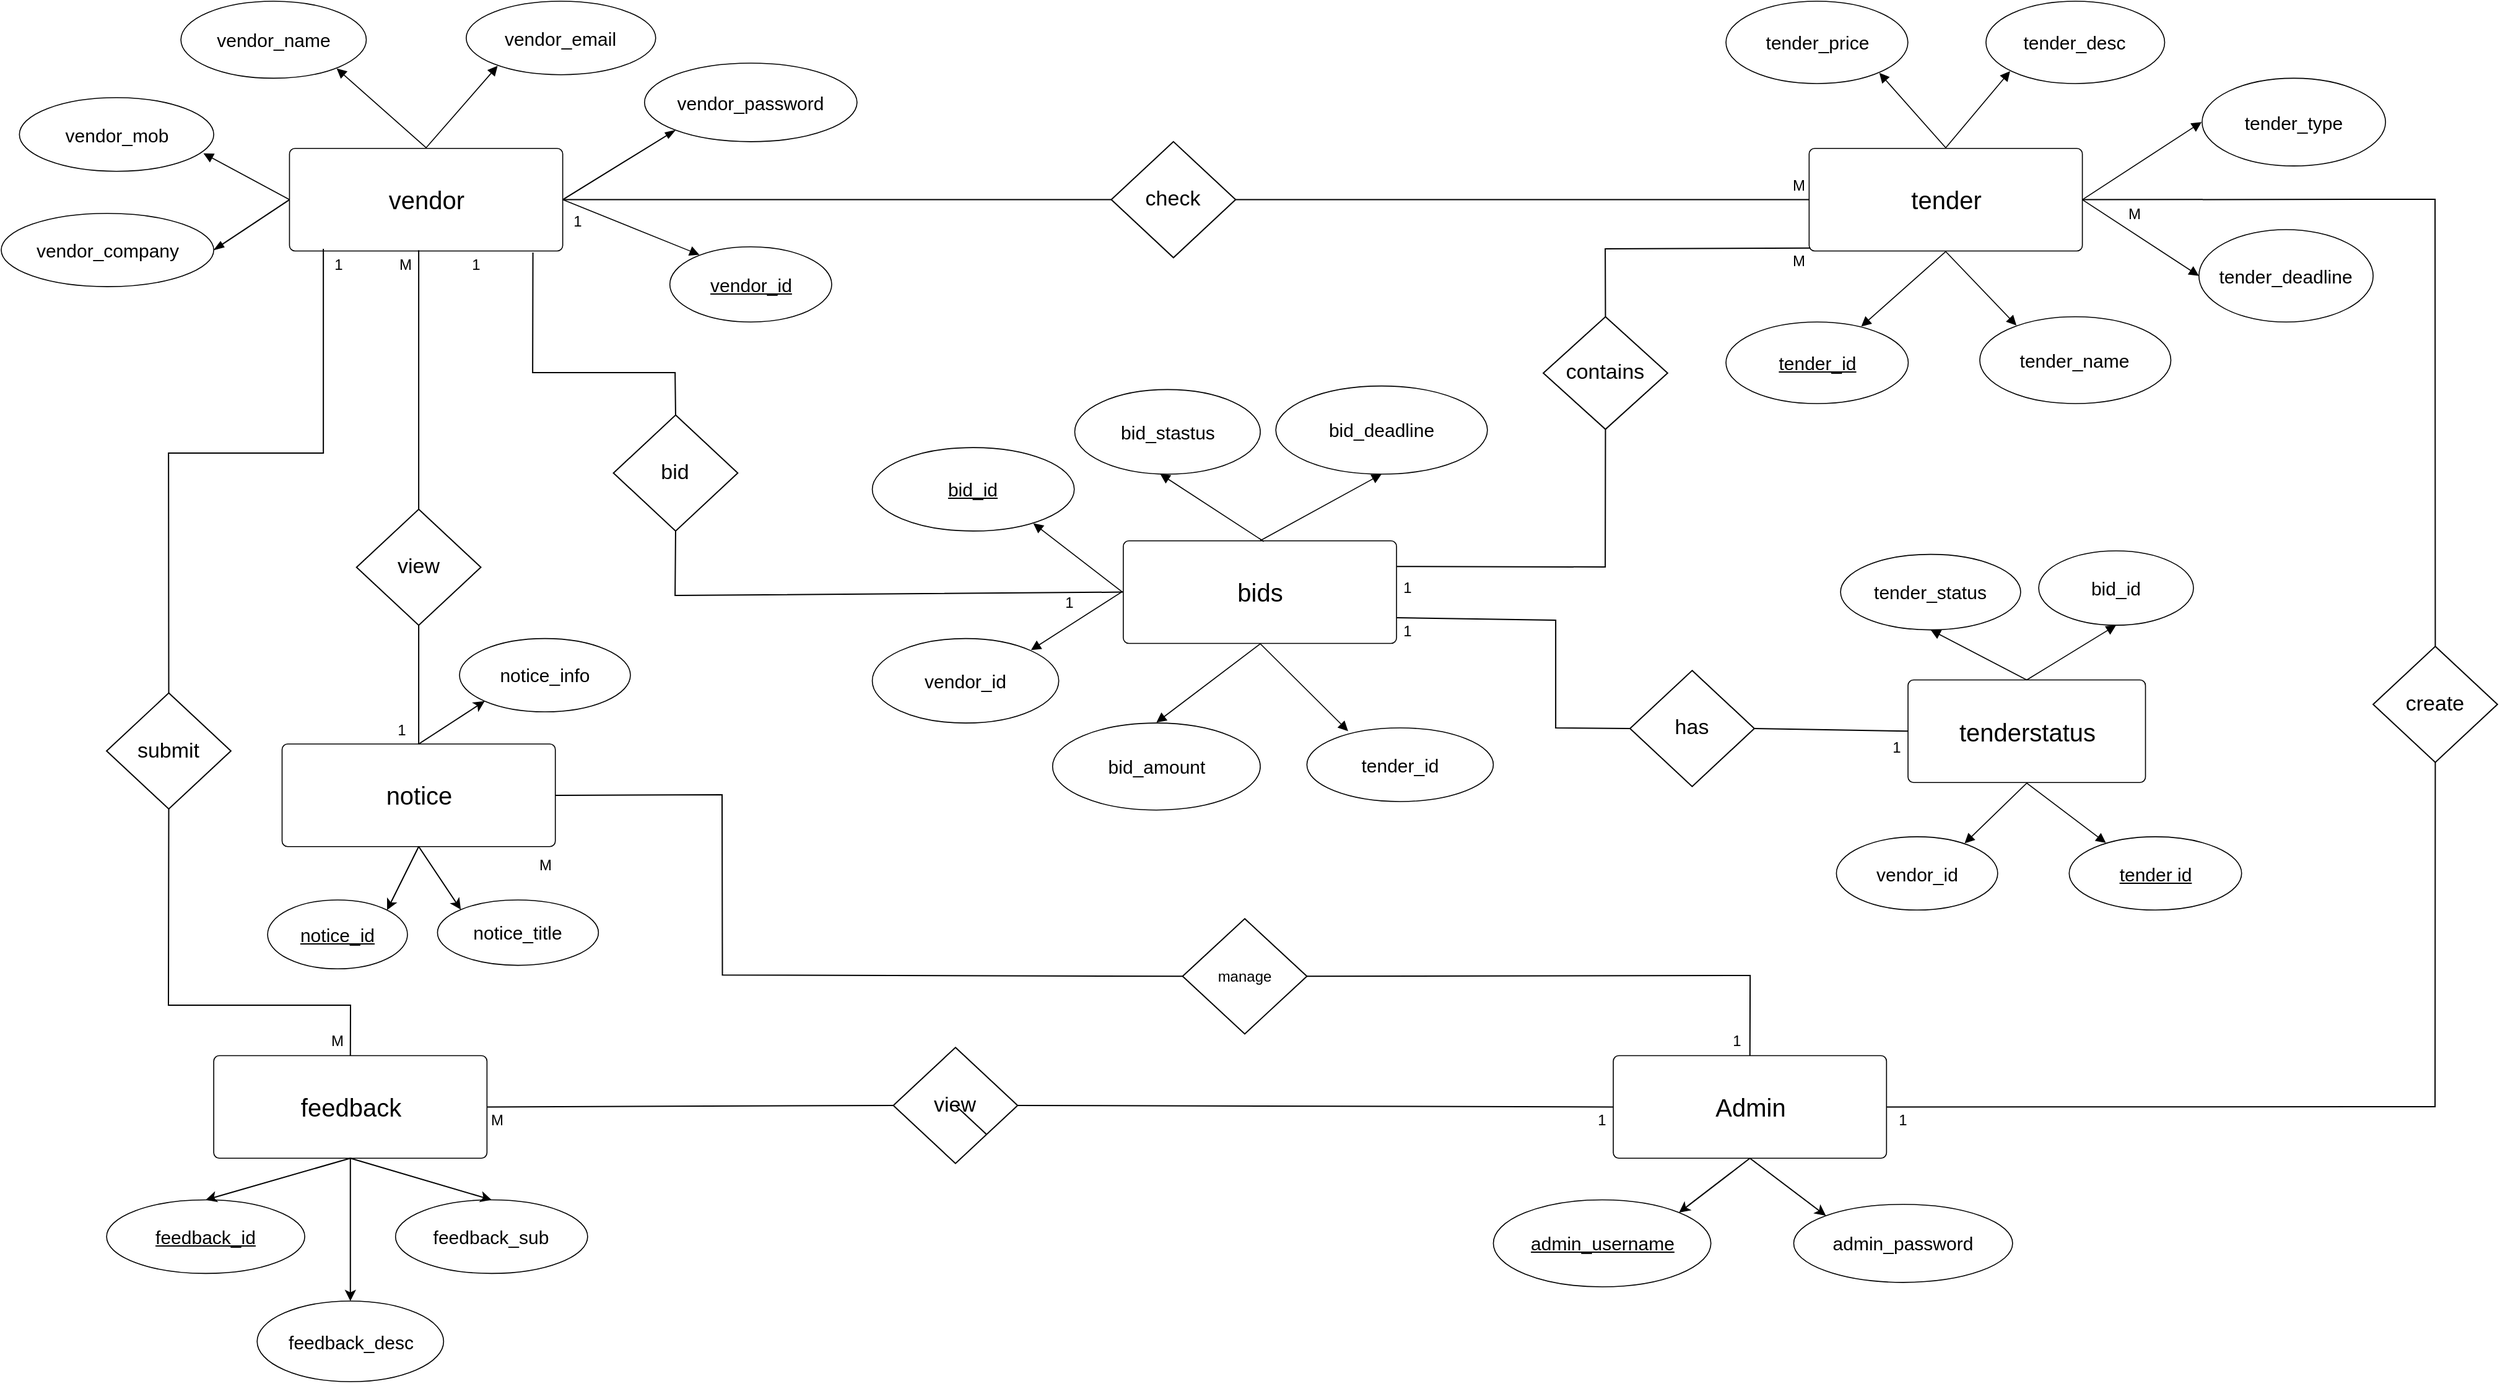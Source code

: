 <mxfile version="20.8.16" type="device"><diagram id="-BN_7LUG4T6Abna9i6XI" name="Page-1"><mxGraphModel dx="2072" dy="1212" grid="1" gridSize="10" guides="1" tooltips="1" connect="1" arrows="1" fold="1" page="1" pageScale="1" pageWidth="2336" pageHeight="1654" math="0" shadow="0"><root><mxCell id="0"/><mxCell id="1" parent="0"/><mxCell id="WKKFMqdpsZHfS8Xbx_7a-1" value="" style="group" parent="1" vertex="1" connectable="0"><mxGeometry x="159.999" y="269" width="2015.431" height="1115.15" as="geometry"/></mxCell><mxCell id="dcc39crQ6cBq4ddBzSRx-82" value="vendor" style="html=1;overflow=block;blockSpacing=1;whiteSpace=wrap;fontSize=20;align=center;spacing=9;strokeOpacity=100;rounded=1;absoluteArcSize=1;arcSize=9;strokeWidth=0.8;lucidId=8ZxwCzNrDmck;labelBackgroundColor=none;container=0;" parent="WKKFMqdpsZHfS8Xbx_7a-1" vertex="1"><mxGeometry x="232.726" y="118.844" width="220.612" height="82.881" as="geometry"/></mxCell><mxCell id="dcc39crQ6cBq4ddBzSRx-83" value="" style="html=1;jettySize=18;whiteSpace=wrap;fontSize=13;strokeOpacity=100;strokeWidth=0.8;rounded=1;startArrow=none;endArrow=block;endFill=1;exitX=0.5;exitY=-0.006;exitPerimeter=0;entryX=0.84;entryY=0.873;entryPerimeter=0;lucidId=f4xwGqEov1Yp;labelBackgroundColor=none;fontColor=default;" parent="WKKFMqdpsZHfS8Xbx_7a-1" source="dcc39crQ6cBq4ddBzSRx-82" target="dcc39crQ6cBq4ddBzSRx-84" edge="1"><mxGeometry width="100" height="100" relative="1" as="geometry"><Array as="points"/></mxGeometry></mxCell><mxCell id="dcc39crQ6cBq4ddBzSRx-84" value="vendor_name" style="html=1;overflow=block;blockSpacing=1;whiteSpace=wrap;ellipse;fontSize=15;spacing=3.8;strokeOpacity=100;rounded=1;absoluteArcSize=1;arcSize=9;strokeWidth=0.8;lucidId=g4xwSO9Ja.1K;labelBackgroundColor=none;container=0;" parent="WKKFMqdpsZHfS8Xbx_7a-1" vertex="1"><mxGeometry x="145.071" width="149.69" height="62.18" as="geometry"/></mxCell><mxCell id="dcc39crQ6cBq4ddBzSRx-85" value="" style="html=1;jettySize=18;whiteSpace=wrap;fontSize=13;strokeOpacity=100;strokeWidth=0.8;rounded=1;startArrow=none;endArrow=block;endFill=1;exitX=0.5;exitY=-0.006;exitPerimeter=0;entryX=0.166;entryY=0.878;entryPerimeter=0;lucidId=h5xw.2EZZPgx;labelBackgroundColor=none;fontColor=default;" parent="WKKFMqdpsZHfS8Xbx_7a-1" source="dcc39crQ6cBq4ddBzSRx-82" target="dcc39crQ6cBq4ddBzSRx-86" edge="1"><mxGeometry width="100" height="100" relative="1" as="geometry"><Array as="points"/></mxGeometry></mxCell><mxCell id="dcc39crQ6cBq4ddBzSRx-86" value="vendor_email" style="html=1;overflow=block;blockSpacing=1;whiteSpace=wrap;ellipse;fontSize=15;spacing=3.8;strokeOpacity=100;rounded=1;absoluteArcSize=1;arcSize=9;strokeWidth=0.8;lucidId=h5xwA6jsWH1J;labelBackgroundColor=none;container=0;" parent="WKKFMqdpsZHfS8Xbx_7a-1" vertex="1"><mxGeometry x="375.431" width="152.96" height="59.38" as="geometry"/></mxCell><mxCell id="dcc39crQ6cBq4ddBzSRx-87" value="" style="html=1;jettySize=18;whiteSpace=wrap;fontSize=13;strokeOpacity=100;strokeWidth=0.8;rounded=1;startArrow=none;endArrow=block;endFill=1;entryX=0.183;entryY=0.106;entryPerimeter=0;lucidId=R_xwzowwBV3D;labelBackgroundColor=none;fontColor=default;exitX=1;exitY=0.5;exitDx=0;exitDy=0;" parent="WKKFMqdpsZHfS8Xbx_7a-1" source="dcc39crQ6cBq4ddBzSRx-82" target="dcc39crQ6cBq4ddBzSRx-88" edge="1"><mxGeometry width="100" height="100" relative="1" as="geometry"><Array as="points"/><mxPoint x="455.071" y="160" as="sourcePoint"/></mxGeometry></mxCell><mxCell id="dcc39crQ6cBq4ddBzSRx-88" value="&lt;u&gt;vendor_id&lt;/u&gt;" style="html=1;overflow=block;blockSpacing=1;whiteSpace=wrap;ellipse;fontSize=15;spacing=3.8;strokeOpacity=100;rounded=1;absoluteArcSize=1;arcSize=9;strokeWidth=0.8;lucidId=R_xwfcmMtspJ;labelBackgroundColor=none;container=0;" parent="WKKFMqdpsZHfS8Xbx_7a-1" vertex="1"><mxGeometry x="539.821" y="198.38" width="130.71" height="60.73" as="geometry"/></mxCell><mxCell id="dcc39crQ6cBq4ddBzSRx-89" value="" style="html=1;jettySize=18;whiteSpace=wrap;fontSize=13;strokeOpacity=100;strokeWidth=0.8;rounded=1;startArrow=none;endArrow=block;endFill=1;entryX=0.947;entryY=0.756;entryPerimeter=0;lucidId=S_xwcuN1Zc4v;labelBackgroundColor=none;fontColor=default;exitX=0;exitY=0.5;exitDx=0;exitDy=0;entryDx=0;entryDy=0;" parent="WKKFMqdpsZHfS8Xbx_7a-1" source="dcc39crQ6cBq4ddBzSRx-82" target="dcc39crQ6cBq4ddBzSRx-90" edge="1"><mxGeometry width="100" height="100" relative="1" as="geometry"><Array as="points"/><mxPoint x="227.824" y="116.081" as="sourcePoint"/></mxGeometry></mxCell><mxCell id="dcc39crQ6cBq4ddBzSRx-90" value="vendor_mob" style="html=1;overflow=block;blockSpacing=1;whiteSpace=wrap;ellipse;fontSize=15;spacing=3.8;strokeOpacity=100;rounded=1;absoluteArcSize=1;arcSize=9;strokeWidth=0.8;lucidId=S_xw_McZKnn5;labelBackgroundColor=none;container=0;" parent="WKKFMqdpsZHfS8Xbx_7a-1" vertex="1"><mxGeometry x="14.665" y="77.899" width="156.917" height="59.46" as="geometry"/></mxCell><mxCell id="dcc39crQ6cBq4ddBzSRx-93" value="tender" style="html=1;overflow=block;blockSpacing=1;whiteSpace=wrap;fontSize=20;spacing=9;strokeOpacity=100;rounded=1;absoluteArcSize=1;arcSize=9;strokeWidth=0.8;lucidId=6fyw496o1bxp;labelBackgroundColor=none;container=0;" parent="WKKFMqdpsZHfS8Xbx_7a-1" vertex="1"><mxGeometry x="1459.695" y="118.844" width="220.612" height="82.881" as="geometry"/></mxCell><mxCell id="dcc39crQ6cBq4ddBzSRx-94" value="" style="html=1;jettySize=18;whiteSpace=wrap;fontSize=13;strokeOpacity=100;strokeWidth=0.8;rounded=1;startArrow=none;endArrow=block;endFill=1;exitX=0.5;exitY=1.006;exitPerimeter=0;entryX=0.742;entryY=0.056;entryPerimeter=0;lucidId=jgywqhcy8ljF;labelBackgroundColor=none;fontColor=default;" parent="WKKFMqdpsZHfS8Xbx_7a-1" source="dcc39crQ6cBq4ddBzSRx-93" target="dcc39crQ6cBq4ddBzSRx-95" edge="1"><mxGeometry width="100" height="100" relative="1" as="geometry"><Array as="points"/></mxGeometry></mxCell><mxCell id="dcc39crQ6cBq4ddBzSRx-95" value="&lt;u&gt;tender_id&lt;/u&gt;" style="html=1;overflow=block;blockSpacing=1;whiteSpace=wrap;ellipse;fontSize=15;spacing=3.8;strokeOpacity=100;rounded=1;absoluteArcSize=1;arcSize=9;strokeWidth=0.8;lucidId=jgywtepxnZya;labelBackgroundColor=none;container=0;" parent="WKKFMqdpsZHfS8Xbx_7a-1" vertex="1"><mxGeometry x="1392.561" y="259.11" width="147.18" height="65.87" as="geometry"/></mxCell><mxCell id="dcc39crQ6cBq4ddBzSRx-96" value="" style="html=1;jettySize=18;whiteSpace=wrap;fontSize=13;strokeOpacity=100;strokeWidth=0.8;rounded=1;startArrow=none;endArrow=block;endFill=1;exitX=0.5;exitY=-0.006;exitPerimeter=0;entryX=0.843;entryY=0.87;entryPerimeter=0;lucidId=mgywcT~o7zMH;labelBackgroundColor=none;fontColor=default;" parent="WKKFMqdpsZHfS8Xbx_7a-1" source="dcc39crQ6cBq4ddBzSRx-93" target="dcc39crQ6cBq4ddBzSRx-97" edge="1"><mxGeometry width="100" height="100" relative="1" as="geometry"><Array as="points"/></mxGeometry></mxCell><mxCell id="dcc39crQ6cBq4ddBzSRx-97" value="tender_price" style="html=1;overflow=block;blockSpacing=1;whiteSpace=wrap;ellipse;fontSize=15;spacing=3.8;strokeOpacity=100;rounded=1;absoluteArcSize=1;arcSize=9;strokeWidth=0.8;lucidId=mgywymZuq87n;labelBackgroundColor=none;container=0;" parent="WKKFMqdpsZHfS8Xbx_7a-1" vertex="1"><mxGeometry x="1392.561" width="146.86" height="66.49" as="geometry"/></mxCell><mxCell id="dcc39crQ6cBq4ddBzSRx-98" value="" style="html=1;jettySize=18;whiteSpace=wrap;fontSize=13;strokeOpacity=100;strokeWidth=0.8;rounded=1;startArrow=none;endArrow=block;endFill=1;exitX=0.5;exitY=1.006;exitPerimeter=0;entryX=0.192;entryY=0.1;entryPerimeter=0;lucidId=mgywJ7zqwxxr;labelBackgroundColor=none;fontColor=default;" parent="WKKFMqdpsZHfS8Xbx_7a-1" source="dcc39crQ6cBq4ddBzSRx-93" target="dcc39crQ6cBq4ddBzSRx-99" edge="1"><mxGeometry width="100" height="100" relative="1" as="geometry"><Array as="points"/></mxGeometry></mxCell><mxCell id="dcc39crQ6cBq4ddBzSRx-99" value="tender_name" style="html=1;overflow=block;blockSpacing=1;whiteSpace=wrap;ellipse;fontSize=15;spacing=3.8;strokeOpacity=100;rounded=1;absoluteArcSize=1;arcSize=9;strokeWidth=0.8;lucidId=mgywVJ~DBK7V;labelBackgroundColor=none;container=0;" parent="WKKFMqdpsZHfS8Xbx_7a-1" vertex="1"><mxGeometry x="1597.481" y="254.9" width="154.28" height="70.08" as="geometry"/></mxCell><mxCell id="dcc39crQ6cBq4ddBzSRx-100" value="" style="html=1;jettySize=18;whiteSpace=wrap;fontSize=13;strokeOpacity=100;strokeWidth=0.8;rounded=1;startArrow=none;endArrow=block;endFill=1;exitX=1;exitY=0.5;entryX=-0.003;entryY=0.5;entryPerimeter=0;lucidId=mgyweuk9yLr9;labelBackgroundColor=none;fontColor=default;exitDx=0;exitDy=0;" parent="WKKFMqdpsZHfS8Xbx_7a-1" source="dcc39crQ6cBq4ddBzSRx-93" target="dcc39crQ6cBq4ddBzSRx-101" edge="1"><mxGeometry width="100" height="100" relative="1" as="geometry"><Array as="points"/></mxGeometry></mxCell><mxCell id="dcc39crQ6cBq4ddBzSRx-101" value="tender_type" style="html=1;overflow=block;blockSpacing=1;whiteSpace=wrap;ellipse;fontSize=15;spacing=3.8;strokeOpacity=100;rounded=1;absoluteArcSize=1;arcSize=9;strokeWidth=0.8;lucidId=mgywmymJhCX0;labelBackgroundColor=none;container=0;" parent="WKKFMqdpsZHfS8Xbx_7a-1" vertex="1"><mxGeometry x="1776.971" y="62.18" width="148.1" height="70.9" as="geometry"/></mxCell><mxCell id="dcc39crQ6cBq4ddBzSRx-102" value="" style="html=1;jettySize=18;whiteSpace=wrap;fontSize=13;strokeOpacity=100;strokeWidth=0.8;rounded=1;startArrow=none;endArrow=block;endFill=1;exitX=0.5;exitY=-0.006;exitPerimeter=0;entryX=0.135;entryY=0.849;entryPerimeter=0;lucidId=ogyw6j_2D28j;labelBackgroundColor=none;fontColor=default;" parent="WKKFMqdpsZHfS8Xbx_7a-1" source="dcc39crQ6cBq4ddBzSRx-93" target="dcc39crQ6cBq4ddBzSRx-103" edge="1"><mxGeometry width="100" height="100" relative="1" as="geometry"><Array as="points"/></mxGeometry></mxCell><mxCell id="dcc39crQ6cBq4ddBzSRx-103" value="tender_desc" style="html=1;overflow=block;blockSpacing=1;whiteSpace=wrap;ellipse;fontSize=15;spacing=3.8;strokeOpacity=100;rounded=1;absoluteArcSize=1;arcSize=9;strokeWidth=0.8;lucidId=ogywyZNYwc_Z;labelBackgroundColor=none;container=0;" parent="WKKFMqdpsZHfS8Xbx_7a-1" vertex="1"><mxGeometry x="1602.481" width="144.27" height="66.49" as="geometry"/></mxCell><mxCell id="dcc39crQ6cBq4ddBzSRx-108" value="tenderstatus" style="html=1;overflow=block;blockSpacing=1;whiteSpace=wrap;fontSize=20;spacing=9;strokeOpacity=100;rounded=1;absoluteArcSize=1;arcSize=9;strokeWidth=0.8;lucidId=Byywo-kTFrMx;labelBackgroundColor=none;container=0;" parent="WKKFMqdpsZHfS8Xbx_7a-1" vertex="1"><mxGeometry x="1539.541" y="548.23" width="191.72" height="82.88" as="geometry"/></mxCell><mxCell id="dcc39crQ6cBq4ddBzSRx-109" value="" style="html=1;jettySize=18;whiteSpace=wrap;fontSize=13;strokeOpacity=100;strokeWidth=0.8;rounded=1;startArrow=none;endArrow=block;endFill=1;exitX=0.5;exitY=1.006;exitPerimeter=0;entryX=0.213;entryY=0.084;entryPerimeter=0;lucidId=Nyyw.yhT..uz;labelBackgroundColor=none;fontColor=default;" parent="WKKFMqdpsZHfS8Xbx_7a-1" source="dcc39crQ6cBq4ddBzSRx-108" target="dcc39crQ6cBq4ddBzSRx-110" edge="1"><mxGeometry width="100" height="100" relative="1" as="geometry"><Array as="points"/></mxGeometry></mxCell><mxCell id="dcc39crQ6cBq4ddBzSRx-110" value="&lt;u&gt;tender id&lt;/u&gt;" style="html=1;overflow=block;blockSpacing=1;whiteSpace=wrap;ellipse;fontSize=15;spacing=3.8;strokeOpacity=100;rounded=1;absoluteArcSize=1;arcSize=9;strokeWidth=0.8;lucidId=NyywqL-y3RDM;labelBackgroundColor=none;container=0;" parent="WKKFMqdpsZHfS8Xbx_7a-1" vertex="1"><mxGeometry x="1669.669" y="674.95" width="139.203" height="59.179" as="geometry"/></mxCell><mxCell id="dcc39crQ6cBq4ddBzSRx-111" value="" style="html=1;jettySize=18;whiteSpace=wrap;fontSize=13;strokeOpacity=100;strokeWidth=0.8;rounded=1;startArrow=none;endArrow=block;endFill=1;exitX=0.5;exitY=0;entryX=0.5;entryY=1;lucidId=MzywsE6J3l.T;labelBackgroundColor=none;fontColor=default;exitDx=0;exitDy=0;entryDx=0;entryDy=0;" parent="WKKFMqdpsZHfS8Xbx_7a-1" source="dcc39crQ6cBq4ddBzSRx-108" target="dcc39crQ6cBq4ddBzSRx-112" edge="1"><mxGeometry width="100" height="100" relative="1" as="geometry"><Array as="points"/></mxGeometry></mxCell><mxCell id="dcc39crQ6cBq4ddBzSRx-112" value="bid_id" style="html=1;overflow=block;blockSpacing=1;whiteSpace=wrap;ellipse;fontSize=15;spacing=3.8;strokeOpacity=100;rounded=1;absoluteArcSize=1;arcSize=9;strokeWidth=0.8;lucidId=MzywRgpNni-P;labelBackgroundColor=none;container=0;" parent="WKKFMqdpsZHfS8Xbx_7a-1" vertex="1"><mxGeometry x="1645.071" y="444" width="124.93" height="60.08" as="geometry"/></mxCell><mxCell id="dcc39crQ6cBq4ddBzSRx-113" value="" style="html=1;jettySize=18;whiteSpace=wrap;fontSize=13;strokeOpacity=100;strokeWidth=0.8;rounded=1;startArrow=none;endArrow=block;endFill=1;exitX=0.5;exitY=1.006;exitPerimeter=0;entryX=0.795;entryY=0.09;entryPerimeter=0;lucidId=UzywlZIoxzvW;labelBackgroundColor=none;fontColor=default;" parent="WKKFMqdpsZHfS8Xbx_7a-1" source="dcc39crQ6cBq4ddBzSRx-108" target="dcc39crQ6cBq4ddBzSRx-114" edge="1"><mxGeometry width="100" height="100" relative="1" as="geometry"><Array as="points"/></mxGeometry></mxCell><mxCell id="dcc39crQ6cBq4ddBzSRx-114" value="vendor_id" style="html=1;overflow=block;blockSpacing=1;whiteSpace=wrap;ellipse;fontSize=15;spacing=3.8;strokeOpacity=100;rounded=1;absoluteArcSize=1;arcSize=9;strokeWidth=0.8;lucidId=UzywHMsvqo4_;labelBackgroundColor=none;container=0;" parent="WKKFMqdpsZHfS8Xbx_7a-1" vertex="1"><mxGeometry x="1481.708" y="674.95" width="130.221" height="59.179" as="geometry"/></mxCell><mxCell id="dcc39crQ6cBq4ddBzSRx-115" value="" style="html=1;jettySize=18;whiteSpace=wrap;fontSize=13;strokeOpacity=100;strokeWidth=0.8;rounded=1;startArrow=none;endArrow=block;endFill=1;entryX=0.5;entryY=1;lucidId=dAyw0H35.CeC;labelBackgroundColor=none;fontColor=default;exitX=0.5;exitY=0;exitDx=0;exitDy=0;entryDx=0;entryDy=0;" parent="WKKFMqdpsZHfS8Xbx_7a-1" source="dcc39crQ6cBq4ddBzSRx-108" target="dcc39crQ6cBq4ddBzSRx-116" edge="1"><mxGeometry width="100" height="100" relative="1" as="geometry"><Array as="points"/><mxPoint x="1645.071" y="520" as="sourcePoint"/></mxGeometry></mxCell><mxCell id="dcc39crQ6cBq4ddBzSRx-116" value="tender_status" style="html=1;overflow=block;blockSpacing=1;whiteSpace=wrap;ellipse;fontSize=15;spacing=3.8;strokeOpacity=100;rounded=1;absoluteArcSize=1;arcSize=9;strokeWidth=0.8;lucidId=dAyw~THYn2q6;labelBackgroundColor=none;container=0;" parent="WKKFMqdpsZHfS8Xbx_7a-1" vertex="1"><mxGeometry x="1485.071" y="446.82" width="145.4" height="60.97" as="geometry"/></mxCell><mxCell id="dcc39crQ6cBq4ddBzSRx-127" value="bids" style="html=1;overflow=block;blockSpacing=1;whiteSpace=wrap;fontSize=20;spacing=9;strokeOpacity=100;rounded=1;absoluteArcSize=1;arcSize=9;strokeWidth=0.8;lucidId=mMywd8jl3-U0;labelBackgroundColor=none;container=0;" parent="WKKFMqdpsZHfS8Xbx_7a-1" vertex="1"><mxGeometry x="905.953" y="435.866" width="220.612" height="82.881" as="geometry"/></mxCell><mxCell id="dcc39crQ6cBq4ddBzSRx-128" value="" style="html=1;jettySize=18;whiteSpace=wrap;fontSize=13;strokeOpacity=100;strokeWidth=0.8;rounded=1;startArrow=none;endArrow=block;endFill=1;exitX=-0.003;exitY=0.5;exitPerimeter=0;entryX=0.797;entryY=0.908;entryPerimeter=0;lucidId=mMywyeoQXCb5;labelBackgroundColor=none;fontColor=default;" parent="WKKFMqdpsZHfS8Xbx_7a-1" source="dcc39crQ6cBq4ddBzSRx-127" target="dcc39crQ6cBq4ddBzSRx-129" edge="1"><mxGeometry width="100" height="100" relative="1" as="geometry"><Array as="points"/></mxGeometry></mxCell><mxCell id="dcc39crQ6cBq4ddBzSRx-129" value="&lt;u&gt;bid_id&lt;/u&gt;" style="html=1;overflow=block;blockSpacing=1;whiteSpace=wrap;ellipse;fontSize=15;spacing=3.8;strokeOpacity=100;rounded=1;absoluteArcSize=1;arcSize=9;strokeWidth=0.8;lucidId=mMywI978Qerc;labelBackgroundColor=none;container=0;" parent="WKKFMqdpsZHfS8Xbx_7a-1" vertex="1"><mxGeometry x="703.286" y="360.551" width="163.089" height="67.413" as="geometry"/></mxCell><mxCell id="dcc39crQ6cBq4ddBzSRx-130" value="" style="html=1;jettySize=18;whiteSpace=wrap;fontSize=13;strokeOpacity=100;strokeWidth=0.8;rounded=1;startArrow=none;endArrow=block;endFill=1;exitX=0.5;exitY=1.006;exitPerimeter=0;entryX=0.5;entryY=-0.006;entryPerimeter=0;lucidId=mMywb6dFUxV_;labelBackgroundColor=none;fontColor=default;" parent="WKKFMqdpsZHfS8Xbx_7a-1" source="dcc39crQ6cBq4ddBzSRx-127" target="dcc39crQ6cBq4ddBzSRx-131" edge="1"><mxGeometry width="100" height="100" relative="1" as="geometry"><Array as="points"/></mxGeometry></mxCell><mxCell id="dcc39crQ6cBq4ddBzSRx-131" value="bid_amount" style="html=1;overflow=block;blockSpacing=1;whiteSpace=wrap;ellipse;fontSize=15;spacing=3.8;strokeOpacity=100;rounded=1;absoluteArcSize=1;arcSize=9;strokeWidth=0.8;lucidId=mMyw58O4Y-BD;labelBackgroundColor=none;container=0;" parent="WKKFMqdpsZHfS8Xbx_7a-1" vertex="1"><mxGeometry x="848.862" y="583.074" width="167.693" height="70.27" as="geometry"/></mxCell><mxCell id="dcc39crQ6cBq4ddBzSRx-132" value="" style="html=1;jettySize=18;whiteSpace=wrap;fontSize=13;strokeOpacity=100;strokeWidth=0.8;rounded=1;startArrow=none;endArrow=block;endFill=1;exitX=-0.003;exitY=0.494;exitPerimeter=0;entryX=0.851;entryY=0.137;entryPerimeter=0;lucidId=LNyw~T6~ygeU;labelBackgroundColor=none;fontColor=default;" parent="WKKFMqdpsZHfS8Xbx_7a-1" source="dcc39crQ6cBq4ddBzSRx-127" target="dcc39crQ6cBq4ddBzSRx-133" edge="1"><mxGeometry width="100" height="100" relative="1" as="geometry"><Array as="points"/></mxGeometry></mxCell><mxCell id="dcc39crQ6cBq4ddBzSRx-133" value="vendor_id" style="html=1;overflow=block;blockSpacing=1;whiteSpace=wrap;ellipse;fontSize=15;spacing=3.8;strokeOpacity=100;rounded=1;absoluteArcSize=1;arcSize=9;strokeWidth=0.8;lucidId=LNywWWZ6yyG3;labelBackgroundColor=none;container=0;" parent="WKKFMqdpsZHfS8Xbx_7a-1" vertex="1"><mxGeometry x="703.286" y="514.806" width="150.544" height="68.268" as="geometry"/></mxCell><mxCell id="69xNh0xf33QNjCO4ax-I-1" value="Admin" style="html=1;overflow=block;blockSpacing=1;whiteSpace=wrap;fontSize=20;spacing=9;strokeOpacity=100;rounded=1;absoluteArcSize=1;arcSize=9;strokeWidth=0.8;lucidId=YDyw-c2Cbt2Q;labelBackgroundColor=none;container=0;" parent="WKKFMqdpsZHfS8Xbx_7a-1" vertex="1"><mxGeometry x="1301.568" y="851.762" width="220.612" height="82.881" as="geometry"/></mxCell><mxCell id="69xNh0xf33QNjCO4ax-I-2" value="&lt;u&gt;admin_username&lt;/u&gt;" style="html=1;overflow=block;blockSpacing=1;whiteSpace=wrap;ellipse;fontSize=15;spacing=3.8;strokeOpacity=100;rounded=1;absoluteArcSize=1;arcSize=9;strokeWidth=0.8;lucidId=YDywSLRim~7A;labelBackgroundColor=none;container=0;" parent="WKKFMqdpsZHfS8Xbx_7a-1" vertex="1"><mxGeometry x="1204.74" y="968.251" width="175.635" height="70.27" as="geometry"/></mxCell><mxCell id="69xNh0xf33QNjCO4ax-I-4" style="rounded=0;orthogonalLoop=1;jettySize=auto;html=1;entryX=1;entryY=0;entryDx=0;entryDy=0;exitX=0.5;exitY=1;exitDx=0;exitDy=0;" parent="WKKFMqdpsZHfS8Xbx_7a-1" source="69xNh0xf33QNjCO4ax-I-1" target="69xNh0xf33QNjCO4ax-I-2" edge="1"><mxGeometry relative="1" as="geometry"/></mxCell><mxCell id="69xNh0xf33QNjCO4ax-I-3" value="admin_password" style="html=1;overflow=block;blockSpacing=1;whiteSpace=wrap;ellipse;fontSize=15;spacing=3.8;strokeOpacity=100;rounded=1;absoluteArcSize=1;arcSize=9;strokeWidth=0.8;lucidId=YDywOeIUVlCp;labelBackgroundColor=none;container=0;" parent="WKKFMqdpsZHfS8Xbx_7a-1" vertex="1"><mxGeometry x="1447.236" y="971.858" width="176.739" height="63.056" as="geometry"/></mxCell><mxCell id="69xNh0xf33QNjCO4ax-I-5" style="edgeStyle=none;rounded=0;orthogonalLoop=1;jettySize=auto;html=1;entryX=0;entryY=0;entryDx=0;entryDy=0;exitX=0.5;exitY=1;exitDx=0;exitDy=0;" parent="WKKFMqdpsZHfS8Xbx_7a-1" source="69xNh0xf33QNjCO4ax-I-1" target="69xNh0xf33QNjCO4ax-I-3" edge="1"><mxGeometry relative="1" as="geometry"/></mxCell><mxCell id="94KhjNVIlRFZ3mgek9U0-6" value="" style="rounded=0;orthogonalLoop=1;jettySize=auto;html=1;entryX=0;entryY=0.5;entryDx=0;entryDy=0;endArrow=none;endFill=0;startArrow=blockThin;startFill=1;exitX=1;exitY=0.5;exitDx=0;exitDy=0;" parent="WKKFMqdpsZHfS8Xbx_7a-1" source="94KhjNVIlRFZ3mgek9U0-2" target="dcc39crQ6cBq4ddBzSRx-82" edge="1"><mxGeometry relative="1" as="geometry"/></mxCell><mxCell id="94KhjNVIlRFZ3mgek9U0-2" value="vendor_company" style="html=1;overflow=block;blockSpacing=1;whiteSpace=wrap;ellipse;fontSize=15;spacing=3.8;strokeOpacity=100;rounded=1;absoluteArcSize=1;arcSize=9;strokeWidth=0.8;lucidId=R_xwfcmMtspJ;labelBackgroundColor=none;container=0;" parent="WKKFMqdpsZHfS8Xbx_7a-1" vertex="1"><mxGeometry y="171.375" width="171.583" height="59.179" as="geometry"/></mxCell><mxCell id="94KhjNVIlRFZ3mgek9U0-3" value="vendor_password" style="html=1;overflow=block;blockSpacing=1;whiteSpace=wrap;ellipse;fontSize=15;spacing=3.8;strokeOpacity=100;rounded=1;absoluteArcSize=1;arcSize=9;strokeWidth=0.8;lucidId=R_xwfcmMtspJ;labelBackgroundColor=none;container=0;" parent="WKKFMqdpsZHfS8Xbx_7a-1" vertex="1"><mxGeometry x="519.381" y="50" width="171.58" height="63.44" as="geometry"/></mxCell><mxCell id="94KhjNVIlRFZ3mgek9U0-7" value="" style="rounded=0;orthogonalLoop=1;jettySize=auto;html=1;entryX=1;entryY=0.5;entryDx=0;entryDy=0;endArrow=none;endFill=0;startArrow=blockThin;startFill=1;exitX=0;exitY=1;exitDx=0;exitDy=0;" parent="WKKFMqdpsZHfS8Xbx_7a-1" source="94KhjNVIlRFZ3mgek9U0-3" target="dcc39crQ6cBq4ddBzSRx-82" edge="1"><mxGeometry relative="1" as="geometry"><mxPoint x="419.017" y="212.777" as="sourcePoint"/><mxPoint x="522.097" y="197.588" as="targetPoint"/></mxGeometry></mxCell><mxCell id="94KhjNVIlRFZ3mgek9U0-9" value="tender_deadline" style="html=1;overflow=block;blockSpacing=1;whiteSpace=wrap;ellipse;fontSize=15;spacing=3.8;strokeOpacity=100;rounded=1;absoluteArcSize=1;arcSize=9;strokeWidth=0.8;lucidId=mgywVJ~DBK7V;labelBackgroundColor=none;container=0;" parent="WKKFMqdpsZHfS8Xbx_7a-1" vertex="1"><mxGeometry x="1774.421" y="184.52" width="140.65" height="74.59" as="geometry"/></mxCell><mxCell id="94KhjNVIlRFZ3mgek9U0-11" value="" style="html=1;jettySize=18;whiteSpace=wrap;fontSize=13;strokeOpacity=100;strokeWidth=0.8;rounded=1;startArrow=none;endArrow=block;endFill=1;exitX=1;exitY=0.5;entryX=0;entryY=0.5;lucidId=mgywJ7zqwxxr;labelBackgroundColor=none;fontColor=default;exitDx=0;exitDy=0;entryDx=0;entryDy=0;" parent="WKKFMqdpsZHfS8Xbx_7a-1" source="dcc39crQ6cBq4ddBzSRx-93" target="94KhjNVIlRFZ3mgek9U0-9" edge="1"><mxGeometry width="100" height="100" relative="1" as="geometry"><Array as="points"/><mxPoint x="1739.166" y="166.747" as="sourcePoint"/><mxPoint x="1812.332" y="278.139" as="targetPoint"/></mxGeometry></mxCell><mxCell id="94KhjNVIlRFZ3mgek9U0-13" value="tender_id" style="html=1;overflow=block;blockSpacing=1;whiteSpace=wrap;ellipse;fontSize=15;spacing=3.8;strokeOpacity=100;rounded=1;absoluteArcSize=1;arcSize=9;strokeWidth=0.8;lucidId=LNywWWZ6yyG3;labelBackgroundColor=none;container=0;" parent="WKKFMqdpsZHfS8Xbx_7a-1" vertex="1"><mxGeometry x="1054.191" y="587.02" width="150.544" height="59.449" as="geometry"/></mxCell><mxCell id="94KhjNVIlRFZ3mgek9U0-14" value="bid_deadline" style="html=1;overflow=block;blockSpacing=1;whiteSpace=wrap;ellipse;fontSize=15;spacing=3.8;strokeOpacity=100;rounded=1;absoluteArcSize=1;arcSize=9;strokeWidth=0.8;lucidId=LNywWWZ6yyG3;labelBackgroundColor=none;container=0;" parent="WKKFMqdpsZHfS8Xbx_7a-1" vertex="1"><mxGeometry x="1029.101" y="310.835" width="170.842" height="71.16" as="geometry"/></mxCell><mxCell id="94KhjNVIlRFZ3mgek9U0-15" value="bid_stastus" style="html=1;overflow=block;blockSpacing=1;whiteSpace=wrap;ellipse;fontSize=15;spacing=3.8;strokeOpacity=100;rounded=1;absoluteArcSize=1;arcSize=9;strokeWidth=0.8;lucidId=LNywWWZ6yyG3;labelBackgroundColor=none;container=0;" parent="WKKFMqdpsZHfS8Xbx_7a-1" vertex="1"><mxGeometry x="866.739" y="313.704" width="149.816" height="68.291" as="geometry"/></mxCell><mxCell id="94KhjNVIlRFZ3mgek9U0-17" value="" style="html=1;jettySize=18;whiteSpace=wrap;fontSize=13;strokeOpacity=100;strokeWidth=0.8;rounded=1;startArrow=none;endArrow=block;endFill=1;exitX=0.514;exitY=0.006;exitPerimeter=0;entryX=0.46;entryY=0.997;entryPerimeter=0;lucidId=mMywyeoQXCb5;labelBackgroundColor=none;fontColor=default;exitDx=0;exitDy=0;entryDx=0;entryDy=0;" parent="WKKFMqdpsZHfS8Xbx_7a-1" source="dcc39crQ6cBq4ddBzSRx-127" target="94KhjNVIlRFZ3mgek9U0-15" edge="1"><mxGeometry width="100" height="100" relative="1" as="geometry"><Array as="points"/><mxPoint x="1057.862" y="500.233" as="sourcePoint"/><mxPoint x="983.509" y="443.981" as="targetPoint"/></mxGeometry></mxCell><mxCell id="94KhjNVIlRFZ3mgek9U0-18" value="" style="html=1;jettySize=18;whiteSpace=wrap;fontSize=13;strokeOpacity=100;strokeWidth=0.8;rounded=1;startArrow=none;endArrow=block;endFill=1;exitX=0.5;exitY=0;entryX=0.5;entryY=1;lucidId=mMywyeoQXCb5;labelBackgroundColor=none;fontColor=default;exitDx=0;exitDy=0;entryDx=0;entryDy=0;" parent="WKKFMqdpsZHfS8Xbx_7a-1" source="dcc39crQ6cBq4ddBzSRx-127" target="94KhjNVIlRFZ3mgek9U0-14" edge="1"><mxGeometry width="100" height="100" relative="1" as="geometry"><Array as="points"/><mxPoint x="1143.616" y="513.374" as="sourcePoint"/><mxPoint x="1133.326" y="458.792" as="targetPoint"/></mxGeometry></mxCell><mxCell id="94KhjNVIlRFZ3mgek9U0-19" value="" style="html=1;jettySize=18;whiteSpace=wrap;fontSize=13;strokeOpacity=100;strokeWidth=0.8;rounded=1;startArrow=none;endArrow=block;endFill=1;exitX=0.5;exitY=1;entryX=0.221;entryY=0.043;entryPerimeter=0;lucidId=mMywyeoQXCb5;labelBackgroundColor=none;fontColor=default;exitDx=0;exitDy=0;entryDx=0;entryDy=0;" parent="WKKFMqdpsZHfS8Xbx_7a-1" source="dcc39crQ6cBq4ddBzSRx-127" target="94KhjNVIlRFZ3mgek9U0-13" edge="1"><mxGeometry width="100" height="100" relative="1" as="geometry"><Array as="points"/><mxPoint x="1131.365" y="583.112" as="sourcePoint"/><mxPoint x="1175.697" y="558.867" as="targetPoint"/></mxGeometry></mxCell><mxCell id="94KhjNVIlRFZ3mgek9U0-20" value="notice" style="html=1;overflow=block;blockSpacing=1;whiteSpace=wrap;fontSize=20;spacing=9;strokeOpacity=100;rounded=1;absoluteArcSize=1;arcSize=9;strokeWidth=0.8;lucidId=YDyw-c2Cbt2Q;labelBackgroundColor=none;container=0;" parent="WKKFMqdpsZHfS8Xbx_7a-1" vertex="1"><mxGeometry x="226.759" y="600.005" width="220.612" height="82.881" as="geometry"/></mxCell><mxCell id="94KhjNVIlRFZ3mgek9U0-21" value="&lt;u&gt;notice_id&lt;/u&gt;" style="html=1;overflow=block;blockSpacing=1;whiteSpace=wrap;ellipse;fontSize=15;spacing=3.8;strokeOpacity=100;rounded=1;absoluteArcSize=1;arcSize=9;strokeWidth=0.8;lucidId=YDywSLRim~7A;labelBackgroundColor=none;container=0;" parent="WKKFMqdpsZHfS8Xbx_7a-1" vertex="1"><mxGeometry x="215.07" y="725.968" width="112.908" height="55.689" as="geometry"/></mxCell><mxCell id="94KhjNVIlRFZ3mgek9U0-22" style="rounded=0;orthogonalLoop=1;jettySize=auto;html=1;entryX=1;entryY=0;entryDx=0;entryDy=0;exitX=0.5;exitY=1;exitDx=0;exitDy=0;" parent="WKKFMqdpsZHfS8Xbx_7a-1" source="94KhjNVIlRFZ3mgek9U0-20" target="94KhjNVIlRFZ3mgek9U0-21" edge="1"><mxGeometry relative="1" as="geometry"/></mxCell><mxCell id="94KhjNVIlRFZ3mgek9U0-23" value="notice_title" style="html=1;overflow=block;blockSpacing=1;whiteSpace=wrap;ellipse;fontSize=15;spacing=3.8;strokeOpacity=100;rounded=1;absoluteArcSize=1;arcSize=9;strokeWidth=0.8;lucidId=YDywOeIUVlCp;labelBackgroundColor=none;container=0;" parent="WKKFMqdpsZHfS8Xbx_7a-1" vertex="1"><mxGeometry x="352.216" y="725.968" width="129.982" height="52.82" as="geometry"/></mxCell><mxCell id="94KhjNVIlRFZ3mgek9U0-24" style="edgeStyle=none;rounded=0;orthogonalLoop=1;jettySize=auto;html=1;entryX=0;entryY=0;entryDx=0;entryDy=0;exitX=0.5;exitY=1;exitDx=0;exitDy=0;" parent="WKKFMqdpsZHfS8Xbx_7a-1" source="94KhjNVIlRFZ3mgek9U0-20" target="94KhjNVIlRFZ3mgek9U0-23" edge="1"><mxGeometry relative="1" as="geometry"/></mxCell><mxCell id="94KhjNVIlRFZ3mgek9U0-25" value="notice_info" style="html=1;overflow=block;blockSpacing=1;whiteSpace=wrap;ellipse;fontSize=15;spacing=3.8;strokeOpacity=100;rounded=1;absoluteArcSize=1;arcSize=9;strokeWidth=0.8;lucidId=YDywOeIUVlCp;labelBackgroundColor=none;container=0;" parent="WKKFMqdpsZHfS8Xbx_7a-1" vertex="1"><mxGeometry x="369.994" y="514.811" width="137.999" height="59.179" as="geometry"/></mxCell><mxCell id="94KhjNVIlRFZ3mgek9U0-26" style="edgeStyle=none;rounded=0;orthogonalLoop=1;jettySize=auto;html=1;entryX=0;entryY=1;entryDx=0;entryDy=0;exitX=0.5;exitY=0;exitDx=0;exitDy=0;" parent="WKKFMqdpsZHfS8Xbx_7a-1" source="94KhjNVIlRFZ3mgek9U0-20" target="94KhjNVIlRFZ3mgek9U0-25" edge="1"><mxGeometry relative="1" as="geometry"><mxPoint x="1222.083" y="1027.767" as="sourcePoint"/><mxPoint x="1222.081" y="1110.645" as="targetPoint"/></mxGeometry></mxCell><mxCell id="94KhjNVIlRFZ3mgek9U0-27" value="feedback" style="html=1;overflow=block;blockSpacing=1;whiteSpace=wrap;fontSize=20;spacing=9;strokeOpacity=100;rounded=1;absoluteArcSize=1;arcSize=9;strokeWidth=0.8;lucidId=YDyw-c2Cbt2Q;labelBackgroundColor=none;container=0;" parent="WKKFMqdpsZHfS8Xbx_7a-1" vertex="1"><mxGeometry x="171.581" y="851.761" width="220.612" height="82.881" as="geometry"/></mxCell><mxCell id="94KhjNVIlRFZ3mgek9U0-28" value="&lt;u&gt;feedback_id&lt;/u&gt;" style="html=1;overflow=block;blockSpacing=1;whiteSpace=wrap;ellipse;fontSize=15;spacing=3.8;strokeOpacity=100;rounded=1;absoluteArcSize=1;arcSize=9;strokeWidth=0.8;lucidId=YDywSLRim~7A;labelBackgroundColor=none;container=0;" parent="WKKFMqdpsZHfS8Xbx_7a-1" vertex="1"><mxGeometry x="85.071" y="968.25" width="160" height="59.46" as="geometry"/></mxCell><mxCell id="94KhjNVIlRFZ3mgek9U0-29" style="rounded=0;orthogonalLoop=1;jettySize=auto;html=1;entryX=0.5;entryY=0;entryDx=0;entryDy=0;exitX=0.5;exitY=1;exitDx=0;exitDy=0;" parent="WKKFMqdpsZHfS8Xbx_7a-1" source="94KhjNVIlRFZ3mgek9U0-27" target="94KhjNVIlRFZ3mgek9U0-28" edge="1"><mxGeometry relative="1" as="geometry"/></mxCell><mxCell id="94KhjNVIlRFZ3mgek9U0-30" value="feedback_sub" style="html=1;overflow=block;blockSpacing=1;whiteSpace=wrap;ellipse;fontSize=15;spacing=3.8;strokeOpacity=100;rounded=1;absoluteArcSize=1;arcSize=9;strokeWidth=0.8;lucidId=YDywOeIUVlCp;labelBackgroundColor=none;container=0;" parent="WKKFMqdpsZHfS8Xbx_7a-1" vertex="1"><mxGeometry x="318.34" y="968.25" width="155.111" height="59.46" as="geometry"/></mxCell><mxCell id="94KhjNVIlRFZ3mgek9U0-31" style="edgeStyle=none;rounded=0;orthogonalLoop=1;jettySize=auto;html=1;entryX=0.5;entryY=0;entryDx=0;entryDy=0;exitX=0.5;exitY=1;exitDx=0;exitDy=0;" parent="WKKFMqdpsZHfS8Xbx_7a-1" source="94KhjNVIlRFZ3mgek9U0-27" target="94KhjNVIlRFZ3mgek9U0-30" edge="1"><mxGeometry relative="1" as="geometry"><mxPoint x="34.15" y="1112.73" as="sourcePoint"/></mxGeometry></mxCell><mxCell id="94KhjNVIlRFZ3mgek9U0-32" value="feedback_desc" style="html=1;overflow=block;blockSpacing=1;whiteSpace=wrap;ellipse;fontSize=15;spacing=3.8;strokeOpacity=100;rounded=1;absoluteArcSize=1;arcSize=9;strokeWidth=0.8;lucidId=YDywOeIUVlCp;labelBackgroundColor=none;container=0;" parent="WKKFMqdpsZHfS8Xbx_7a-1" vertex="1"><mxGeometry x="206.611" y="1050" width="150.56" height="65.15" as="geometry"/></mxCell><mxCell id="94KhjNVIlRFZ3mgek9U0-33" style="edgeStyle=none;rounded=0;orthogonalLoop=1;jettySize=auto;html=1;entryX=0.5;entryY=0;entryDx=0;entryDy=0;exitX=0.5;exitY=1;exitDx=0;exitDy=0;" parent="WKKFMqdpsZHfS8Xbx_7a-1" source="94KhjNVIlRFZ3mgek9U0-27" target="94KhjNVIlRFZ3mgek9U0-32" edge="1"><mxGeometry relative="1" as="geometry"><mxPoint x="282.071" y="940" as="sourcePoint"/><mxPoint x="200.69" y="1155.419" as="targetPoint"/></mxGeometry></mxCell><mxCell id="94KhjNVIlRFZ3mgek9U0-35" style="edgeStyle=none;rounded=0;orthogonalLoop=1;jettySize=auto;html=1;entryX=1;entryY=0.5;entryDx=0;entryDy=0;startArrow=none;startFill=0;endArrow=none;endFill=0;exitX=0.5;exitY=1;exitDx=0;exitDy=0;" parent="WKKFMqdpsZHfS8Xbx_7a-1" source="94KhjNVIlRFZ3mgek9U0-34" target="69xNh0xf33QNjCO4ax-I-1" edge="1"><mxGeometry relative="1" as="geometry"><mxPoint x="2175.526" y="646.054" as="sourcePoint"/><Array as="points"><mxPoint x="1965.071" y="893"/></Array></mxGeometry></mxCell><mxCell id="94KhjNVIlRFZ3mgek9U0-36" style="rounded=0;orthogonalLoop=1;jettySize=auto;html=1;startArrow=none;startFill=0;endArrow=none;endFill=0;exitX=0.5;exitY=0;exitDx=0;exitDy=0;entryX=1;entryY=0.5;entryDx=0;entryDy=0;" parent="WKKFMqdpsZHfS8Xbx_7a-1" source="94KhjNVIlRFZ3mgek9U0-34" target="dcc39crQ6cBq4ddBzSRx-93" edge="1"><mxGeometry relative="1" as="geometry"><mxPoint x="2093.071" y="210" as="targetPoint"/><Array as="points"><mxPoint x="1965.071" y="160"/></Array></mxGeometry></mxCell><mxCell id="94KhjNVIlRFZ3mgek9U0-34" value="&lt;font style=&quot;font-size: 17px;&quot;&gt;create&lt;/font&gt;" style="rhombus;whiteSpace=wrap;html=1;container=0;" parent="WKKFMqdpsZHfS8Xbx_7a-1" vertex="1"><mxGeometry x="1915.069" y="521.174" width="100.363" height="93.694" as="geometry"/></mxCell><mxCell id="94KhjNVIlRFZ3mgek9U0-39" style="edgeStyle=none;rounded=0;orthogonalLoop=1;jettySize=auto;html=1;entryX=1;entryY=0.5;entryDx=0;entryDy=0;startArrow=none;startFill=0;endArrow=none;endFill=0;exitX=0;exitY=0.5;exitDx=0;exitDy=0;" parent="WKKFMqdpsZHfS8Xbx_7a-1" source="94KhjNVIlRFZ3mgek9U0-37" target="94KhjNVIlRFZ3mgek9U0-20" edge="1"><mxGeometry relative="1" as="geometry"><mxPoint x="803.066" y="790.107" as="sourcePoint"/><Array as="points"><mxPoint x="582.269" y="786.594"/><mxPoint x="582.001" y="641"/></Array></mxGeometry></mxCell><mxCell id="94KhjNVIlRFZ3mgek9U0-65" style="edgeStyle=none;rounded=0;orthogonalLoop=1;jettySize=auto;html=1;entryX=0.5;entryY=0;entryDx=0;entryDy=0;startArrow=none;startFill=0;endArrow=none;endFill=0;exitX=1;exitY=0.5;exitDx=0;exitDy=0;" parent="WKKFMqdpsZHfS8Xbx_7a-1" source="94KhjNVIlRFZ3mgek9U0-37" target="69xNh0xf33QNjCO4ax-I-1" edge="1"><mxGeometry relative="1" as="geometry"><Array as="points"><mxPoint x="1412.071" y="787"/></Array></mxGeometry></mxCell><mxCell id="94KhjNVIlRFZ3mgek9U0-37" value="manage" style="rhombus;whiteSpace=wrap;html=1;container=0;" parent="WKKFMqdpsZHfS8Xbx_7a-1" vertex="1"><mxGeometry x="953.832" y="741.129" width="100.363" height="93.061" as="geometry"/></mxCell><mxCell id="94KhjNVIlRFZ3mgek9U0-42" style="edgeStyle=none;rounded=0;orthogonalLoop=1;jettySize=auto;html=1;entryX=0.5;entryY=0;entryDx=0;entryDy=0;startArrow=none;startFill=0;endArrow=none;endFill=0;" parent="WKKFMqdpsZHfS8Xbx_7a-1" source="94KhjNVIlRFZ3mgek9U0-41" target="94KhjNVIlRFZ3mgek9U0-20" edge="1"><mxGeometry relative="1" as="geometry"/></mxCell><mxCell id="94KhjNVIlRFZ3mgek9U0-43" style="rounded=0;orthogonalLoop=1;jettySize=auto;html=1;startArrow=none;startFill=0;endArrow=none;endFill=0;exitX=0.5;exitY=0;exitDx=0;exitDy=0;entryX=0.473;entryY=0.993;entryDx=0;entryDy=0;entryPerimeter=0;" parent="WKKFMqdpsZHfS8Xbx_7a-1" source="94KhjNVIlRFZ3mgek9U0-41" target="dcc39crQ6cBq4ddBzSRx-82" edge="1"><mxGeometry relative="1" as="geometry"><mxPoint x="343.071" y="200" as="targetPoint"/></mxGeometry></mxCell><mxCell id="94KhjNVIlRFZ3mgek9U0-41" value="&lt;font size=&quot;1&quot; style=&quot;&quot;&gt;&lt;span style=&quot;font-size: 17px;&quot;&gt;view&lt;/span&gt;&lt;/font&gt;" style="rhombus;whiteSpace=wrap;html=1;container=0;" parent="WKKFMqdpsZHfS8Xbx_7a-1" vertex="1"><mxGeometry x="286.88" y="410.388" width="100.363" height="93.694" as="geometry"/></mxCell><mxCell id="94KhjNVIlRFZ3mgek9U0-45" style="edgeStyle=none;rounded=0;orthogonalLoop=1;jettySize=auto;html=1;startArrow=none;startFill=0;endArrow=none;endFill=0;entryX=1;entryY=0.5;entryDx=0;entryDy=0;" parent="WKKFMqdpsZHfS8Xbx_7a-1" source="94KhjNVIlRFZ3mgek9U0-44" target="dcc39crQ6cBq4ddBzSRx-82" edge="1"><mxGeometry relative="1" as="geometry"><mxPoint x="594.814" y="130.739" as="targetPoint"/></mxGeometry></mxCell><mxCell id="94KhjNVIlRFZ3mgek9U0-46" style="edgeStyle=none;rounded=0;orthogonalLoop=1;jettySize=auto;html=1;entryX=0;entryY=0.5;entryDx=0;entryDy=0;startArrow=none;startFill=0;endArrow=none;endFill=0;" parent="WKKFMqdpsZHfS8Xbx_7a-1" source="94KhjNVIlRFZ3mgek9U0-44" target="dcc39crQ6cBq4ddBzSRx-93" edge="1"><mxGeometry relative="1" as="geometry"/></mxCell><mxCell id="94KhjNVIlRFZ3mgek9U0-44" value="&lt;font style=&quot;font-size: 17px;&quot;&gt;check&lt;/font&gt;" style="rhombus;whiteSpace=wrap;html=1;container=0;" parent="WKKFMqdpsZHfS8Xbx_7a-1" vertex="1"><mxGeometry x="896.266" y="113.44" width="100.363" height="93.694" as="geometry"/></mxCell><mxCell id="94KhjNVIlRFZ3mgek9U0-48" style="rounded=0;orthogonalLoop=1;jettySize=auto;html=1;entryX=0.891;entryY=1.015;entryDx=0;entryDy=0;startArrow=none;startFill=0;endArrow=none;endFill=0;entryPerimeter=0;exitX=0.5;exitY=0;exitDx=0;exitDy=0;" parent="WKKFMqdpsZHfS8Xbx_7a-1" source="94KhjNVIlRFZ3mgek9U0-47" target="dcc39crQ6cBq4ddBzSRx-82" edge="1"><mxGeometry relative="1" as="geometry"><mxPoint x="525.071" y="280" as="sourcePoint"/><Array as="points"><mxPoint x="544.071" y="300"/><mxPoint x="429.071" y="300"/></Array></mxGeometry></mxCell><mxCell id="94KhjNVIlRFZ3mgek9U0-62" style="rounded=0;orthogonalLoop=1;jettySize=auto;html=1;entryX=0;entryY=0.5;entryDx=0;entryDy=0;startArrow=none;startFill=0;endArrow=none;endFill=0;exitX=0.5;exitY=1;exitDx=0;exitDy=0;" parent="WKKFMqdpsZHfS8Xbx_7a-1" source="94KhjNVIlRFZ3mgek9U0-47" target="dcc39crQ6cBq4ddBzSRx-127" edge="1"><mxGeometry relative="1" as="geometry"><mxPoint x="569.723" y="491.459" as="sourcePoint"/><Array as="points"><mxPoint x="544.071" y="480"/></Array></mxGeometry></mxCell><mxCell id="94KhjNVIlRFZ3mgek9U0-47" value="&lt;font style=&quot;font-size: 17px;&quot;&gt;bid&lt;/font&gt;" style="rhombus;whiteSpace=wrap;html=1;container=0;" parent="WKKFMqdpsZHfS8Xbx_7a-1" vertex="1"><mxGeometry x="494.3" y="334.273" width="100.363" height="93.694" as="geometry"/></mxCell><mxCell id="94KhjNVIlRFZ3mgek9U0-51" style="edgeStyle=none;rounded=0;orthogonalLoop=1;jettySize=auto;html=1;entryX=1;entryY=0.25;entryDx=0;entryDy=0;startArrow=none;startFill=0;endArrow=none;endFill=0;exitX=0.5;exitY=1;exitDx=0;exitDy=0;" parent="WKKFMqdpsZHfS8Xbx_7a-1" source="94KhjNVIlRFZ3mgek9U0-50" target="dcc39crQ6cBq4ddBzSRx-127" edge="1"><mxGeometry relative="1" as="geometry"><Array as="points"><mxPoint x="1295.071" y="457"/></Array></mxGeometry></mxCell><mxCell id="94KhjNVIlRFZ3mgek9U0-52" style="edgeStyle=none;rounded=0;orthogonalLoop=1;jettySize=auto;html=1;entryX=0.005;entryY=0.971;entryDx=0;entryDy=0;startArrow=none;startFill=0;endArrow=none;endFill=0;exitX=0.5;exitY=0;exitDx=0;exitDy=0;entryPerimeter=0;" parent="WKKFMqdpsZHfS8Xbx_7a-1" source="94KhjNVIlRFZ3mgek9U0-50" target="dcc39crQ6cBq4ddBzSRx-93" edge="1"><mxGeometry relative="1" as="geometry"><Array as="points"><mxPoint x="1295.071" y="200"/></Array></mxGeometry></mxCell><mxCell id="94KhjNVIlRFZ3mgek9U0-50" value="&lt;font style=&quot;font-size: 17px;&quot;&gt;contains&lt;/font&gt;" style="rhombus;whiteSpace=wrap;html=1;container=0;" parent="WKKFMqdpsZHfS8Xbx_7a-1" vertex="1"><mxGeometry x="1245.071" y="254.9" width="100.36" height="90.89" as="geometry"/></mxCell><mxCell id="94KhjNVIlRFZ3mgek9U0-54" style="rounded=0;orthogonalLoop=1;jettySize=auto;html=1;entryX=1;entryY=0.75;entryDx=0;entryDy=0;startArrow=none;startFill=0;endArrow=none;endFill=0;exitX=0;exitY=0.5;exitDx=0;exitDy=0;" parent="WKKFMqdpsZHfS8Xbx_7a-1" source="94KhjNVIlRFZ3mgek9U0-53" target="dcc39crQ6cBq4ddBzSRx-127" edge="1"><mxGeometry relative="1" as="geometry"><Array as="points"><mxPoint x="1255.071" y="587"/><mxPoint x="1255.071" y="500"/></Array></mxGeometry></mxCell><mxCell id="94KhjNVIlRFZ3mgek9U0-55" style="rounded=0;orthogonalLoop=1;jettySize=auto;html=1;entryX=0;entryY=0.5;entryDx=0;entryDy=0;startArrow=none;startFill=0;endArrow=none;endFill=0;exitX=1;exitY=0.5;exitDx=0;exitDy=0;" parent="WKKFMqdpsZHfS8Xbx_7a-1" source="94KhjNVIlRFZ3mgek9U0-53" target="dcc39crQ6cBq4ddBzSRx-108" edge="1"><mxGeometry relative="1" as="geometry"/></mxCell><mxCell id="94KhjNVIlRFZ3mgek9U0-53" value="&lt;font style=&quot;font-size: 17px;&quot;&gt;has&lt;/font&gt;" style="rhombus;whiteSpace=wrap;html=1;container=0;" parent="WKKFMqdpsZHfS8Xbx_7a-1" vertex="1"><mxGeometry x="1315.067" y="540.648" width="100.363" height="93.694" as="geometry"/></mxCell><mxCell id="94KhjNVIlRFZ3mgek9U0-57" style="rounded=0;orthogonalLoop=1;jettySize=auto;html=1;startArrow=none;startFill=0;endArrow=none;endFill=0;exitX=0.5;exitY=0;exitDx=0;exitDy=0;" parent="WKKFMqdpsZHfS8Xbx_7a-1" source="94KhjNVIlRFZ3mgek9U0-56" edge="1"><mxGeometry relative="1" as="geometry"><Array as="points"><mxPoint x="135.071" y="365"/><mxPoint x="260.071" y="365"/></Array><mxPoint x="260.071" y="200" as="targetPoint"/></mxGeometry></mxCell><mxCell id="94KhjNVIlRFZ3mgek9U0-58" style="edgeStyle=none;rounded=0;orthogonalLoop=1;jettySize=auto;html=1;entryX=0.5;entryY=0;entryDx=0;entryDy=0;startArrow=none;startFill=0;endArrow=none;endFill=0;exitX=0.5;exitY=1;exitDx=0;exitDy=0;" parent="WKKFMqdpsZHfS8Xbx_7a-1" source="94KhjNVIlRFZ3mgek9U0-56" target="94KhjNVIlRFZ3mgek9U0-27" edge="1"><mxGeometry relative="1" as="geometry"><Array as="points"><mxPoint x="135.001" y="811"/><mxPoint x="282.001" y="811"/></Array></mxGeometry></mxCell><mxCell id="94KhjNVIlRFZ3mgek9U0-56" value="&lt;font style=&quot;font-size: 17px;&quot;&gt;submit&lt;/font&gt;" style="rhombus;whiteSpace=wrap;html=1;container=0;" parent="WKKFMqdpsZHfS8Xbx_7a-1" vertex="1"><mxGeometry x="85.068" y="558.797" width="100.363" height="93.694" as="geometry"/></mxCell><mxCell id="94KhjNVIlRFZ3mgek9U0-60" style="rounded=0;orthogonalLoop=1;jettySize=auto;html=1;entryX=1;entryY=0.5;entryDx=0;entryDy=0;startArrow=none;startFill=0;endArrow=none;endFill=0;exitX=0;exitY=0.5;exitDx=0;exitDy=0;" parent="WKKFMqdpsZHfS8Xbx_7a-1" source="94KhjNVIlRFZ3mgek9U0-59" target="94KhjNVIlRFZ3mgek9U0-27" edge="1"><mxGeometry relative="1" as="geometry"/></mxCell><mxCell id="94KhjNVIlRFZ3mgek9U0-64" style="edgeStyle=none;rounded=0;orthogonalLoop=1;jettySize=auto;html=1;entryX=0;entryY=0.5;entryDx=0;entryDy=0;startArrow=none;startFill=0;endArrow=none;endFill=0;exitX=1;exitY=0.5;exitDx=0;exitDy=0;" parent="WKKFMqdpsZHfS8Xbx_7a-1" source="94KhjNVIlRFZ3mgek9U0-59" target="69xNh0xf33QNjCO4ax-I-1" edge="1"><mxGeometry relative="1" as="geometry"/></mxCell><mxCell id="94KhjNVIlRFZ3mgek9U0-59" value="&lt;font style=&quot;font-size: 17px;&quot;&gt;view&lt;/font&gt;" style="rhombus;whiteSpace=wrap;html=1;container=0;" parent="WKKFMqdpsZHfS8Xbx_7a-1" vertex="1"><mxGeometry x="720.267" y="845.148" width="100.363" height="93.694" as="geometry"/></mxCell><mxCell id="94KhjNVIlRFZ3mgek9U0-67" style="edgeStyle=none;rounded=0;orthogonalLoop=1;jettySize=auto;html=1;exitX=1;exitY=1;exitDx=0;exitDy=0;startArrow=none;startFill=0;endArrow=none;endFill=0;" parent="WKKFMqdpsZHfS8Xbx_7a-1" source="94KhjNVIlRFZ3mgek9U0-59" target="94KhjNVIlRFZ3mgek9U0-59" edge="1"><mxGeometry relative="1" as="geometry"/></mxCell><mxCell id="94KhjNVIlRFZ3mgek9U0-68" value="1" style="text;html=1;strokeColor=none;fillColor=none;align=center;verticalAlign=middle;whiteSpace=wrap;rounded=0;container=0;" parent="WKKFMqdpsZHfS8Xbx_7a-1" vertex="1"><mxGeometry x="456.69" y="165.839" width="16.761" height="23.423" as="geometry"/></mxCell><mxCell id="94KhjNVIlRFZ3mgek9U0-69" value="M" style="text;html=1;strokeColor=none;fillColor=none;align=center;verticalAlign=middle;whiteSpace=wrap;rounded=0;container=0;" parent="WKKFMqdpsZHfS8Xbx_7a-1" vertex="1"><mxGeometry x="1442.928" y="137.364" width="16.761" height="23.423" as="geometry"/></mxCell><mxCell id="94KhjNVIlRFZ3mgek9U0-70" value="1" style="text;html=1;strokeColor=none;fillColor=none;align=center;verticalAlign=middle;whiteSpace=wrap;rounded=0;container=0;" parent="WKKFMqdpsZHfS8Xbx_7a-1" vertex="1"><mxGeometry x="314.761" y="577.785" width="16.761" height="23.423" as="geometry"/></mxCell><mxCell id="94KhjNVIlRFZ3mgek9U0-71" value="M" style="text;html=1;strokeColor=none;fillColor=none;align=center;verticalAlign=middle;whiteSpace=wrap;rounded=0;container=0;" parent="WKKFMqdpsZHfS8Xbx_7a-1" vertex="1"><mxGeometry x="318.339" y="201.728" width="16.761" height="23.423" as="geometry"/></mxCell><mxCell id="94KhjNVIlRFZ3mgek9U0-72" value="1" style="text;html=1;strokeColor=none;fillColor=none;align=center;verticalAlign=middle;whiteSpace=wrap;rounded=0;container=0;" parent="WKKFMqdpsZHfS8Xbx_7a-1" vertex="1"><mxGeometry x="375.433" y="201.722" width="16.761" height="23.423" as="geometry"/></mxCell><mxCell id="94KhjNVIlRFZ3mgek9U0-73" value="1" style="text;html=1;strokeColor=none;fillColor=none;align=center;verticalAlign=middle;whiteSpace=wrap;rounded=0;container=0;" parent="WKKFMqdpsZHfS8Xbx_7a-1" vertex="1"><mxGeometry x="853.829" y="474.323" width="16.761" height="23.423" as="geometry"/></mxCell><mxCell id="94KhjNVIlRFZ3mgek9U0-74" value="1" style="text;html=1;strokeColor=none;fillColor=none;align=center;verticalAlign=middle;whiteSpace=wrap;rounded=0;container=0;" parent="WKKFMqdpsZHfS8Xbx_7a-1" vertex="1"><mxGeometry x="264.424" y="201.725" width="16.761" height="23.423" as="geometry"/></mxCell><mxCell id="94KhjNVIlRFZ3mgek9U0-75" value="M" style="text;html=1;strokeColor=none;fillColor=none;align=center;verticalAlign=middle;whiteSpace=wrap;rounded=0;container=0;" parent="WKKFMqdpsZHfS8Xbx_7a-1" vertex="1"><mxGeometry x="263.14" y="828.342" width="16.761" height="23.423" as="geometry"/></mxCell><mxCell id="94KhjNVIlRFZ3mgek9U0-76" value="M" style="text;html=1;strokeColor=none;fillColor=none;align=center;verticalAlign=middle;whiteSpace=wrap;rounded=0;container=0;" parent="WKKFMqdpsZHfS8Xbx_7a-1" vertex="1"><mxGeometry x="392.196" y="892.634" width="16.761" height="23.423" as="geometry"/></mxCell><mxCell id="94KhjNVIlRFZ3mgek9U0-77" value="1" style="text;html=1;strokeColor=none;fillColor=none;align=center;verticalAlign=middle;whiteSpace=wrap;rounded=0;container=0;" parent="WKKFMqdpsZHfS8Xbx_7a-1" vertex="1"><mxGeometry x="1284.177" y="892.635" width="16.761" height="23.423" as="geometry"/></mxCell><mxCell id="94KhjNVIlRFZ3mgek9U0-78" value="1" style="text;html=1;strokeColor=none;fillColor=none;align=center;verticalAlign=middle;whiteSpace=wrap;rounded=0;container=0;" parent="WKKFMqdpsZHfS8Xbx_7a-1" vertex="1"><mxGeometry x="1392.559" y="828.342" width="16.761" height="23.423" as="geometry"/></mxCell><mxCell id="94KhjNVIlRFZ3mgek9U0-79" value="M" style="text;html=1;strokeColor=none;fillColor=none;align=center;verticalAlign=middle;whiteSpace=wrap;rounded=0;container=0;" parent="WKKFMqdpsZHfS8Xbx_7a-1" vertex="1"><mxGeometry x="430.614" y="686.027" width="16.761" height="23.423" as="geometry"/></mxCell><mxCell id="94KhjNVIlRFZ3mgek9U0-80" value="1" style="text;html=1;strokeColor=none;fillColor=none;align=center;verticalAlign=middle;whiteSpace=wrap;rounded=0;container=0;" parent="WKKFMqdpsZHfS8Xbx_7a-1" vertex="1"><mxGeometry x="1126.565" y="497.749" width="16.761" height="23.423" as="geometry"/></mxCell><mxCell id="94KhjNVIlRFZ3mgek9U0-81" value="1" style="text;html=1;strokeColor=none;fillColor=none;align=center;verticalAlign=middle;whiteSpace=wrap;rounded=0;container=0;" parent="WKKFMqdpsZHfS8Xbx_7a-1" vertex="1"><mxGeometry x="1522.175" y="591.442" width="16.761" height="23.423" as="geometry"/></mxCell><mxCell id="94KhjNVIlRFZ3mgek9U0-82" value="1" style="text;html=1;strokeColor=none;fillColor=none;align=center;verticalAlign=middle;whiteSpace=wrap;rounded=0;container=0;" parent="WKKFMqdpsZHfS8Xbx_7a-1" vertex="1"><mxGeometry x="1126.565" y="462.333" width="16.761" height="23.423" as="geometry"/></mxCell><mxCell id="94KhjNVIlRFZ3mgek9U0-83" value="M" style="text;html=1;strokeColor=none;fillColor=none;align=center;verticalAlign=middle;whiteSpace=wrap;rounded=0;container=0;" parent="WKKFMqdpsZHfS8Xbx_7a-1" vertex="1"><mxGeometry x="1442.931" y="198.384" width="16.761" height="23.423" as="geometry"/></mxCell><mxCell id="94KhjNVIlRFZ3mgek9U0-84" value="1" style="text;html=1;strokeColor=none;fillColor=none;align=center;verticalAlign=middle;whiteSpace=wrap;rounded=0;container=0;" parent="WKKFMqdpsZHfS8Xbx_7a-1" vertex="1"><mxGeometry x="1527.218" y="892.635" width="16.761" height="23.423" as="geometry"/></mxCell><mxCell id="94KhjNVIlRFZ3mgek9U0-85" value="M" style="text;html=1;strokeColor=none;fillColor=none;align=center;verticalAlign=middle;whiteSpace=wrap;rounded=0;container=0;" parent="WKKFMqdpsZHfS8Xbx_7a-1" vertex="1"><mxGeometry x="1714.497" y="160.785" width="16.761" height="23.423" as="geometry"/></mxCell><mxCell id="pDBtHfmCCnnt_OQikr2U-5" style="edgeStyle=none;rounded=0;orthogonalLoop=1;jettySize=auto;html=1;entryX=0.5;entryY=0;entryDx=0;entryDy=0;" parent="WKKFMqdpsZHfS8Xbx_7a-1" source="dcc39crQ6cBq4ddBzSRx-116" target="dcc39crQ6cBq4ddBzSRx-116" edge="1"><mxGeometry relative="1" as="geometry"/></mxCell></root></mxGraphModel></diagram></mxfile>